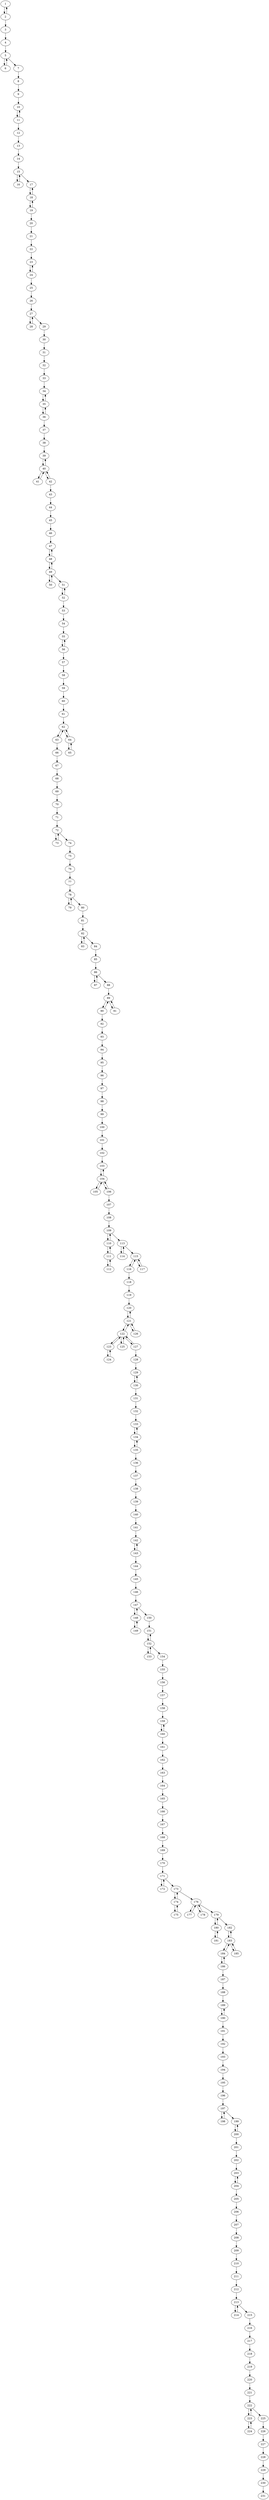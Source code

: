 digraph "" {
	1	[isInSuperVertex=True,
		parent=-1];
	2	[isInSuperVertex=True,
		parent=1];
	1 -> 2	[key=0];
	2 -> 1	[key=0];
	3	[isInSuperVertex=False,
		parent=2];
	2 -> 3	[key=0];
	4	[isInSuperVertex=False,
		parent=3];
	3 -> 4	[key=0];
	5	[isInSuperVertex=True,
		parent=4];
	4 -> 5	[key=0];
	6	[isInSuperVertex=True,
		parent=5];
	5 -> 6	[key=0];
	7	[isInSuperVertex=False,
		parent=5];
	5 -> 7	[key=0];
	6 -> 5	[key=0];
	8	[isInSuperVertex=False,
		parent=7];
	7 -> 8	[key=0];
	9	[isInSuperVertex=False,
		parent=8];
	8 -> 9	[key=0];
	10	[isInSuperVertex=True,
		parent=9];
	9 -> 10	[key=0];
	11	[isInSuperVertex=True,
		parent=10];
	10 -> 11	[key=0];
	11 -> 10	[key=0];
	12	[isInSuperVertex=False,
		parent=11];
	11 -> 12	[key=0];
	13	[isInSuperVertex=False,
		parent=12];
	12 -> 13	[key=0];
	14	[isInSuperVertex=False,
		parent=13];
	13 -> 14	[key=0];
	15	[isInSuperVertex=True,
		parent=14];
	14 -> 15	[key=0];
	16	[isInSuperVertex=True,
		parent=15];
	15 -> 16	[key=0];
	17	[isInSuperVertex=True,
		parent=15];
	15 -> 17	[key=0];
	16 -> 15	[key=0];
	18	[isInSuperVertex=True,
		parent=17];
	17 -> 18	[key=0];
	18 -> 17	[key=0];
	19	[isInSuperVertex=False,
		parent=18];
	18 -> 19	[key=0];
	19 -> 18	[key=0];
	20	[isInSuperVertex=False,
		parent=19];
	19 -> 20	[key=0];
	21	[isInSuperVertex=False,
		parent=20];
	20 -> 21	[key=0];
	22	[isInSuperVertex=False,
		parent=21];
	21 -> 22	[key=0];
	23	[isInSuperVertex=True,
		parent=22];
	22 -> 23	[key=0];
	24	[isInSuperVertex=True,
		parent=23];
	23 -> 24	[key=0];
	24 -> 23	[key=0];
	25	[isInSuperVertex=False,
		parent=24];
	24 -> 25	[key=0];
	26	[isInSuperVertex=False,
		parent=25];
	25 -> 26	[key=0];
	27	[isInSuperVertex=True,
		parent=26];
	26 -> 27	[key=0];
	28	[isInSuperVertex=True,
		parent=27];
	27 -> 28	[key=0];
	29	[isInSuperVertex=False,
		parent=27];
	27 -> 29	[key=0];
	28 -> 27	[key=0];
	30	[isInSuperVertex=False,
		parent=29];
	29 -> 30	[key=0];
	31	[isInSuperVertex=False,
		parent=30];
	30 -> 31	[key=0];
	32	[isInSuperVertex=False,
		parent=31];
	31 -> 32	[key=0];
	33	[isInSuperVertex=False,
		parent=32];
	32 -> 33	[key=0];
	34	[isInSuperVertex=True,
		parent=33];
	33 -> 34	[key=0];
	35	[isInSuperVertex=True,
		parent=34];
	34 -> 35	[key=0];
	35 -> 34	[key=0];
	36	[isInSuperVertex=False,
		parent=35];
	35 -> 36	[key=0];
	36 -> 35	[key=0];
	37	[isInSuperVertex=False,
		parent=36];
	36 -> 37	[key=0];
	38	[isInSuperVertex=False,
		parent=37];
	37 -> 38	[key=0];
	39	[isInSuperVertex=False,
		parent=38];
	38 -> 39	[key=0];
	40	[isInSuperVertex=True,
		parent=39];
	39 -> 40	[key=0];
	40 -> 39	[key=0];
	41	[isInSuperVertex=True,
		parent=40];
	40 -> 41	[key=0];
	42	[isInSuperVertex=False,
		parent=40];
	40 -> 42	[key=0];
	41 -> 40	[key=0];
	42 -> 40	[key=0];
	43	[isInSuperVertex=False,
		parent=42];
	42 -> 43	[key=0];
	44	[isInSuperVertex=False,
		parent=43];
	43 -> 44	[key=0];
	45	[isInSuperVertex=False,
		parent=44];
	44 -> 45	[key=0];
	46	[isInSuperVertex=False,
		parent=45];
	45 -> 46	[key=0];
	47	[isInSuperVertex=False,
		parent=46];
	46 -> 47	[key=0];
	48	[isInSuperVertex=True,
		parent=47];
	47 -> 48	[key=0];
	48 -> 47	[key=0];
	49	[isInSuperVertex=True,
		parent=48];
	48 -> 49	[key=0];
	49 -> 48	[key=0];
	50	[isInSuperVertex=False,
		parent=49];
	49 -> 50	[key=0];
	51	[isInSuperVertex=True,
		parent=49];
	49 -> 51	[key=0];
	50 -> 49	[key=0];
	52	[isInSuperVertex=True,
		parent=51];
	51 -> 52	[key=0];
	52 -> 51	[key=0];
	53	[isInSuperVertex=False,
		parent=52];
	52 -> 53	[key=0];
	54	[isInSuperVertex=False,
		parent=53];
	53 -> 54	[key=0];
	55	[isInSuperVertex=True,
		parent=54];
	54 -> 55	[key=0];
	56	[isInSuperVertex=True,
		parent=55];
	55 -> 56	[key=0];
	56 -> 55	[key=0];
	57	[isInSuperVertex=False,
		parent=56];
	56 -> 57	[key=0];
	58	[isInSuperVertex=False,
		parent=57];
	57 -> 58	[key=0];
	59	[isInSuperVertex=False,
		parent=58];
	58 -> 59	[key=0];
	60	[isInSuperVertex=False,
		parent=59];
	59 -> 60	[key=0];
	61	[isInSuperVertex=False,
		parent=60];
	60 -> 61	[key=0];
	62	[isInSuperVertex=True,
		parent=61];
	61 -> 62	[key=0];
	63	[isInSuperVertex=True,
		parent=62];
	62 -> 63	[key=0];
	64	[isInSuperVertex=True,
		parent=62];
	62 -> 64	[key=0];
	63 -> 62	[key=0];
	66	[isInSuperVertex=False,
		parent=63];
	63 -> 66	[key=0];
	64 -> 62	[key=0];
	65	[isInSuperVertex=True,
		parent=64];
	64 -> 65	[key=0];
	65 -> 64	[key=0];
	67	[isInSuperVertex=False,
		parent=66];
	66 -> 67	[key=0];
	68	[isInSuperVertex=False,
		parent=67];
	67 -> 68	[key=0];
	69	[isInSuperVertex=False,
		parent=68];
	68 -> 69	[key=0];
	70	[isInSuperVertex=False,
		parent=69];
	69 -> 70	[key=0];
	71	[isInSuperVertex=False,
		parent=70];
	70 -> 71	[key=0];
	72	[isInSuperVertex=True,
		parent=71];
	71 -> 72	[key=0];
	73	[isInSuperVertex=True,
		parent=72];
	72 -> 73	[key=0];
	74	[isInSuperVertex=False,
		parent=72];
	72 -> 74	[key=0];
	73 -> 72	[key=0];
	75	[isInSuperVertex=False,
		parent=74];
	74 -> 75	[key=0];
	76	[isInSuperVertex=False,
		parent=75];
	75 -> 76	[key=0];
	77	[isInSuperVertex=False,
		parent=76];
	76 -> 77	[key=0];
	78	[isInSuperVertex=True,
		parent=77];
	77 -> 78	[key=0];
	79	[isInSuperVertex=True,
		parent=78];
	78 -> 79	[key=0];
	80	[isInSuperVertex=False,
		parent=78];
	78 -> 80	[key=0];
	79 -> 78	[key=0];
	81	[isInSuperVertex=False,
		parent=80];
	80 -> 81	[key=0];
	82	[isInSuperVertex=True,
		parent=81];
	81 -> 82	[key=0];
	83	[isInSuperVertex=True,
		parent=82];
	82 -> 83	[key=0];
	84	[isInSuperVertex=False,
		parent=82];
	82 -> 84	[key=0];
	83 -> 82	[key=0];
	85	[isInSuperVertex=False,
		parent=84];
	84 -> 85	[key=0];
	86	[isInSuperVertex=True,
		parent=85];
	85 -> 86	[key=0];
	87	[isInSuperVertex=True,
		parent=86];
	86 -> 87	[key=0];
	88	[isInSuperVertex=False,
		parent=86];
	86 -> 88	[key=0];
	87 -> 86	[key=0];
	89	[isInSuperVertex=True,
		parent=88];
	88 -> 89	[key=0];
	90	[isInSuperVertex=True,
		parent=89];
	89 -> 90	[key=0];
	91	[isInSuperVertex=False,
		parent=89];
	89 -> 91	[key=0];
	90 -> 89	[key=0];
	92	[isInSuperVertex=False,
		parent=90];
	90 -> 92	[key=0];
	91 -> 89	[key=0];
	93	[isInSuperVertex=False,
		parent=92];
	92 -> 93	[key=0];
	94	[isInSuperVertex=False,
		parent=93];
	93 -> 94	[key=0];
	95	[isInSuperVertex=False,
		parent=94];
	94 -> 95	[key=0];
	96	[isInSuperVertex=False,
		parent=95];
	95 -> 96	[key=0];
	97	[isInSuperVertex=False,
		parent=96];
	96 -> 97	[key=0];
	98	[isInSuperVertex=False,
		parent=97];
	97 -> 98	[key=0];
	99	[isInSuperVertex=False,
		parent=98];
	98 -> 99	[key=0];
	100	[isInSuperVertex=False,
		parent=99];
	99 -> 100	[key=0];
	101	[isInSuperVertex=False,
		parent=100];
	100 -> 101	[key=0];
	102	[isInSuperVertex=False,
		parent=101];
	101 -> 102	[key=0];
	103	[isInSuperVertex=False,
		parent=102];
	102 -> 103	[key=0];
	104	[isInSuperVertex=True,
		parent=103];
	103 -> 104	[key=0];
	104 -> 103	[key=0];
	105	[isInSuperVertex=True,
		parent=104];
	104 -> 105	[key=0];
	106	[isInSuperVertex=False,
		parent=104];
	104 -> 106	[key=0];
	105 -> 104	[key=0];
	106 -> 104	[key=0];
	107	[isInSuperVertex=False,
		parent=106];
	106 -> 107	[key=0];
	108	[isInSuperVertex=False,
		parent=107];
	107 -> 108	[key=0];
	109	[isInSuperVertex=False,
		parent=108];
	108 -> 109	[key=0];
	110	[isInSuperVertex=True,
		parent=109];
	109 -> 110	[key=0];
	113	[isInSuperVertex=True,
		parent=109];
	109 -> 113	[key=0];
	110 -> 109	[key=0];
	111	[isInSuperVertex=True,
		parent=110];
	110 -> 111	[key=0];
	111 -> 110	[key=0];
	112	[isInSuperVertex=False,
		parent=111];
	111 -> 112	[key=0];
	112 -> 111	[key=0];
	114	[isInSuperVertex=True,
		parent=113];
	113 -> 114	[key=0];
	115	[isInSuperVertex=True,
		parent=113];
	113 -> 115	[key=0];
	114 -> 113	[key=0];
	116	[isInSuperVertex=True,
		parent=115];
	115 -> 116	[key=0];
	117	[isInSuperVertex=False,
		parent=115];
	115 -> 117	[key=0];
	116 -> 115	[key=0];
	118	[isInSuperVertex=False,
		parent=116];
	116 -> 118	[key=0];
	117 -> 115	[key=0];
	119	[isInSuperVertex=False,
		parent=118];
	118 -> 119	[key=0];
	120	[isInSuperVertex=False,
		parent=119];
	119 -> 120	[key=0];
	121	[isInSuperVertex=True,
		parent=120];
	120 -> 121	[key=0];
	121 -> 120	[key=0];
	122	[isInSuperVertex=True,
		parent=121];
	121 -> 122	[key=0];
	126	[isInSuperVertex=False,
		parent=121];
	121 -> 126	[key=0];
	122 -> 121	[key=0];
	123	[isInSuperVertex=True,
		parent=122];
	122 -> 123	[key=0];
	125	[isInSuperVertex=False,
		parent=122];
	122 -> 125	[key=0];
	127	[isInSuperVertex=False,
		parent=122];
	122 -> 127	[key=0];
	123 -> 122	[key=0];
	124	[isInSuperVertex=True,
		parent=123];
	123 -> 124	[key=0];
	124 -> 123	[key=0];
	125 -> 122	[key=0];
	126 -> 121	[key=0];
	127 -> 122	[key=0];
	128	[isInSuperVertex=False,
		parent=127];
	127 -> 128	[key=0];
	129	[isInSuperVertex=True,
		parent=128];
	128 -> 129	[key=0];
	130	[isInSuperVertex=True,
		parent=129];
	129 -> 130	[key=0];
	130 -> 129	[key=0];
	131	[isInSuperVertex=False,
		parent=130];
	130 -> 131	[key=0];
	132	[isInSuperVertex=False,
		parent=131];
	131 -> 132	[key=0];
	133	[isInSuperVertex=True,
		parent=132];
	132 -> 133	[key=0];
	134	[isInSuperVertex=True,
		parent=133];
	133 -> 134	[key=0];
	134 -> 133	[key=0];
	135	[isInSuperVertex=False,
		parent=134];
	134 -> 135	[key=0];
	135 -> 134	[key=0];
	136	[isInSuperVertex=False,
		parent=135];
	135 -> 136	[key=0];
	137	[isInSuperVertex=False,
		parent=136];
	136 -> 137	[key=0];
	138	[isInSuperVertex=False,
		parent=137];
	137 -> 138	[key=0];
	139	[isInSuperVertex=False,
		parent=138];
	138 -> 139	[key=0];
	140	[isInSuperVertex=False,
		parent=139];
	139 -> 140	[key=0];
	141	[isInSuperVertex=False,
		parent=140];
	140 -> 141	[key=0];
	142	[isInSuperVertex=True,
		parent=141];
	141 -> 142	[key=0];
	143	[isInSuperVertex=True,
		parent=142];
	142 -> 143	[key=0];
	143 -> 142	[key=0];
	144	[isInSuperVertex=False,
		parent=143];
	143 -> 144	[key=0];
	145	[isInSuperVertex=False,
		parent=144];
	144 -> 145	[key=0];
	146	[isInSuperVertex=False,
		parent=145];
	145 -> 146	[key=0];
	147	[isInSuperVertex=True,
		parent=146];
	146 -> 147	[key=0];
	148	[isInSuperVertex=True,
		parent=147];
	147 -> 148	[key=0];
	150	[isInSuperVertex=False,
		parent=147];
	147 -> 150	[key=0];
	148 -> 147	[key=0];
	149	[isInSuperVertex=False,
		parent=148];
	148 -> 149	[key=0];
	149 -> 148	[key=0];
	151	[isInSuperVertex=False,
		parent=150];
	150 -> 151	[key=0];
	152	[isInSuperVertex=True,
		parent=151];
	151 -> 152	[key=0];
	152 -> 151	[key=0];
	153	[isInSuperVertex=True,
		parent=152];
	152 -> 153	[key=0];
	154	[isInSuperVertex=False,
		parent=152];
	152 -> 154	[key=0];
	153 -> 152	[key=0];
	155	[isInSuperVertex=False,
		parent=154];
	154 -> 155	[key=0];
	156	[isInSuperVertex=False,
		parent=155];
	155 -> 156	[key=0];
	157	[isInSuperVertex=False,
		parent=156];
	156 -> 157	[key=0];
	158	[isInSuperVertex=False,
		parent=157];
	157 -> 158	[key=0];
	159	[isInSuperVertex=True,
		parent=158];
	158 -> 159	[key=0];
	160	[isInSuperVertex=True,
		parent=159];
	159 -> 160	[key=0];
	160 -> 159	[key=0];
	161	[isInSuperVertex=False,
		parent=160];
	160 -> 161	[key=0];
	162	[isInSuperVertex=False,
		parent=161];
	161 -> 162	[key=0];
	163	[isInSuperVertex=False,
		parent=162];
	162 -> 163	[key=0];
	164	[isInSuperVertex=False,
		parent=163];
	163 -> 164	[key=0];
	165	[isInSuperVertex=False,
		parent=164];
	164 -> 165	[key=0];
	166	[isInSuperVertex=False,
		parent=165];
	165 -> 166	[key=0];
	167	[isInSuperVertex=False,
		parent=166];
	166 -> 167	[key=0];
	168	[isInSuperVertex=False,
		parent=167];
	167 -> 168	[key=0];
	169	[isInSuperVertex=False,
		parent=168];
	168 -> 169	[key=0];
	170	[isInSuperVertex=False,
		parent=169];
	169 -> 170	[key=0];
	171	[isInSuperVertex=True,
		parent=170];
	170 -> 171	[key=0];
	172	[isInSuperVertex=True,
		parent=171];
	171 -> 172	[key=0];
	173	[isInSuperVertex=True,
		parent=171];
	171 -> 173	[key=0];
	172 -> 171	[key=0];
	174	[isInSuperVertex=True,
		parent=173];
	173 -> 174	[key=0];
	176	[isInSuperVertex=True,
		parent=173];
	173 -> 176	[key=0];
	174 -> 173	[key=0];
	175	[isInSuperVertex=False,
		parent=174];
	174 -> 175	[key=0];
	175 -> 174	[key=0];
	177	[isInSuperVertex=True,
		parent=176];
	176 -> 177	[key=0];
	178	[isInSuperVertex=False,
		parent=176];
	176 -> 178	[key=0];
	179	[isInSuperVertex=True,
		parent=176];
	176 -> 179	[key=0];
	177 -> 176	[key=0];
	178 -> 176	[key=0];
	180	[isInSuperVertex=True,
		parent=179];
	179 -> 180	[key=0];
	182	[isInSuperVertex=True,
		parent=179];
	179 -> 182	[key=0];
	180 -> 179	[key=0];
	181	[isInSuperVertex=False,
		parent=180];
	180 -> 181	[key=0];
	181 -> 180	[key=0];
	183	[isInSuperVertex=True,
		parent=182];
	182 -> 183	[key=0];
	183 -> 182	[key=0];
	184	[isInSuperVertex=True,
		parent=183];
	183 -> 184	[key=0];
	185	[isInSuperVertex=False,
		parent=183];
	183 -> 185	[key=0];
	184 -> 183	[key=0];
	186	[isInSuperVertex=True,
		parent=184];
	184 -> 186	[key=0];
	185 -> 183	[key=0];
	186 -> 184	[key=0];
	187	[isInSuperVertex=False,
		parent=186];
	186 -> 187	[key=0];
	188	[isInSuperVertex=False,
		parent=187];
	187 -> 188	[key=0];
	189	[isInSuperVertex=True,
		parent=188];
	188 -> 189	[key=0];
	190	[isInSuperVertex=True,
		parent=189];
	189 -> 190	[key=0];
	190 -> 189	[key=0];
	191	[isInSuperVertex=False,
		parent=190];
	190 -> 191	[key=0];
	192	[isInSuperVertex=False,
		parent=191];
	191 -> 192	[key=0];
	193	[isInSuperVertex=False,
		parent=192];
	192 -> 193	[key=0];
	194	[isInSuperVertex=False,
		parent=193];
	193 -> 194	[key=0];
	195	[isInSuperVertex=False,
		parent=194];
	194 -> 195	[key=0];
	196	[isInSuperVertex=False,
		parent=195];
	195 -> 196	[key=0];
	197	[isInSuperVertex=True,
		parent=196];
	196 -> 197	[key=0];
	198	[isInSuperVertex=True,
		parent=197];
	197 -> 198	[key=0];
	199	[isInSuperVertex=True,
		parent=197];
	197 -> 199	[key=0];
	198 -> 197	[key=0];
	200	[isInSuperVertex=True,
		parent=199];
	199 -> 200	[key=0];
	200 -> 199	[key=0];
	201	[isInSuperVertex=False,
		parent=200];
	200 -> 201	[key=0];
	202	[isInSuperVertex=False,
		parent=201];
	201 -> 202	[key=0];
	203	[isInSuperVertex=True,
		parent=202];
	202 -> 203	[key=0];
	204	[isInSuperVertex=True,
		parent=203];
	203 -> 204	[key=0];
	204 -> 203	[key=0];
	205	[isInSuperVertex=False,
		parent=204];
	204 -> 205	[key=0];
	206	[isInSuperVertex=False,
		parent=205];
	205 -> 206	[key=0];
	207	[isInSuperVertex=False,
		parent=206];
	206 -> 207	[key=0];
	208	[isInSuperVertex=False,
		parent=207];
	207 -> 208	[key=0];
	209	[isInSuperVertex=False,
		parent=208];
	208 -> 209	[key=0];
	210	[isInSuperVertex=False,
		parent=209];
	209 -> 210	[key=0];
	211	[isInSuperVertex=False,
		parent=210];
	210 -> 211	[key=0];
	212	[isInSuperVertex=False,
		parent=211];
	211 -> 212	[key=0];
	213	[isInSuperVertex=True,
		parent=212];
	212 -> 213	[key=0];
	214	[isInSuperVertex=True,
		parent=213];
	213 -> 214	[key=0];
	215	[isInSuperVertex=False,
		parent=213];
	213 -> 215	[key=0];
	214 -> 213	[key=0];
	216	[isInSuperVertex=False,
		parent=215];
	215 -> 216	[key=0];
	217	[isInSuperVertex=False,
		parent=216];
	216 -> 217	[key=0];
	218	[isInSuperVertex=False,
		parent=217];
	217 -> 218	[key=0];
	219	[isInSuperVertex=False,
		parent=218];
	218 -> 219	[key=0];
	220	[isInSuperVertex=False,
		parent=219];
	219 -> 220	[key=0];
	221	[isInSuperVertex=False,
		parent=220];
	220 -> 221	[key=0];
	222	[isInSuperVertex=True,
		parent=221];
	221 -> 222	[key=0];
	223	[isInSuperVertex=True,
		parent=222];
	222 -> 223	[key=0];
	225	[isInSuperVertex=False,
		parent=222];
	222 -> 225	[key=0];
	223 -> 222	[key=0];
	224	[isInSuperVertex=False,
		parent=223];
	223 -> 224	[key=0];
	224 -> 223	[key=0];
	226	[isInSuperVertex=False,
		parent=225];
	225 -> 226	[key=0];
	227	[isInSuperVertex=False,
		parent=226];
	226 -> 227	[key=0];
	228	[isInSuperVertex=False,
		parent=227];
	227 -> 228	[key=0];
	229	[isInSuperVertex=False,
		parent=228];
	228 -> 229	[key=0];
	230	[isInSuperVertex=False,
		parent=229];
	229 -> 230	[key=0];
	231	[isInSuperVertex=False,
		parent=230];
	230 -> 231	[key=0];
}
